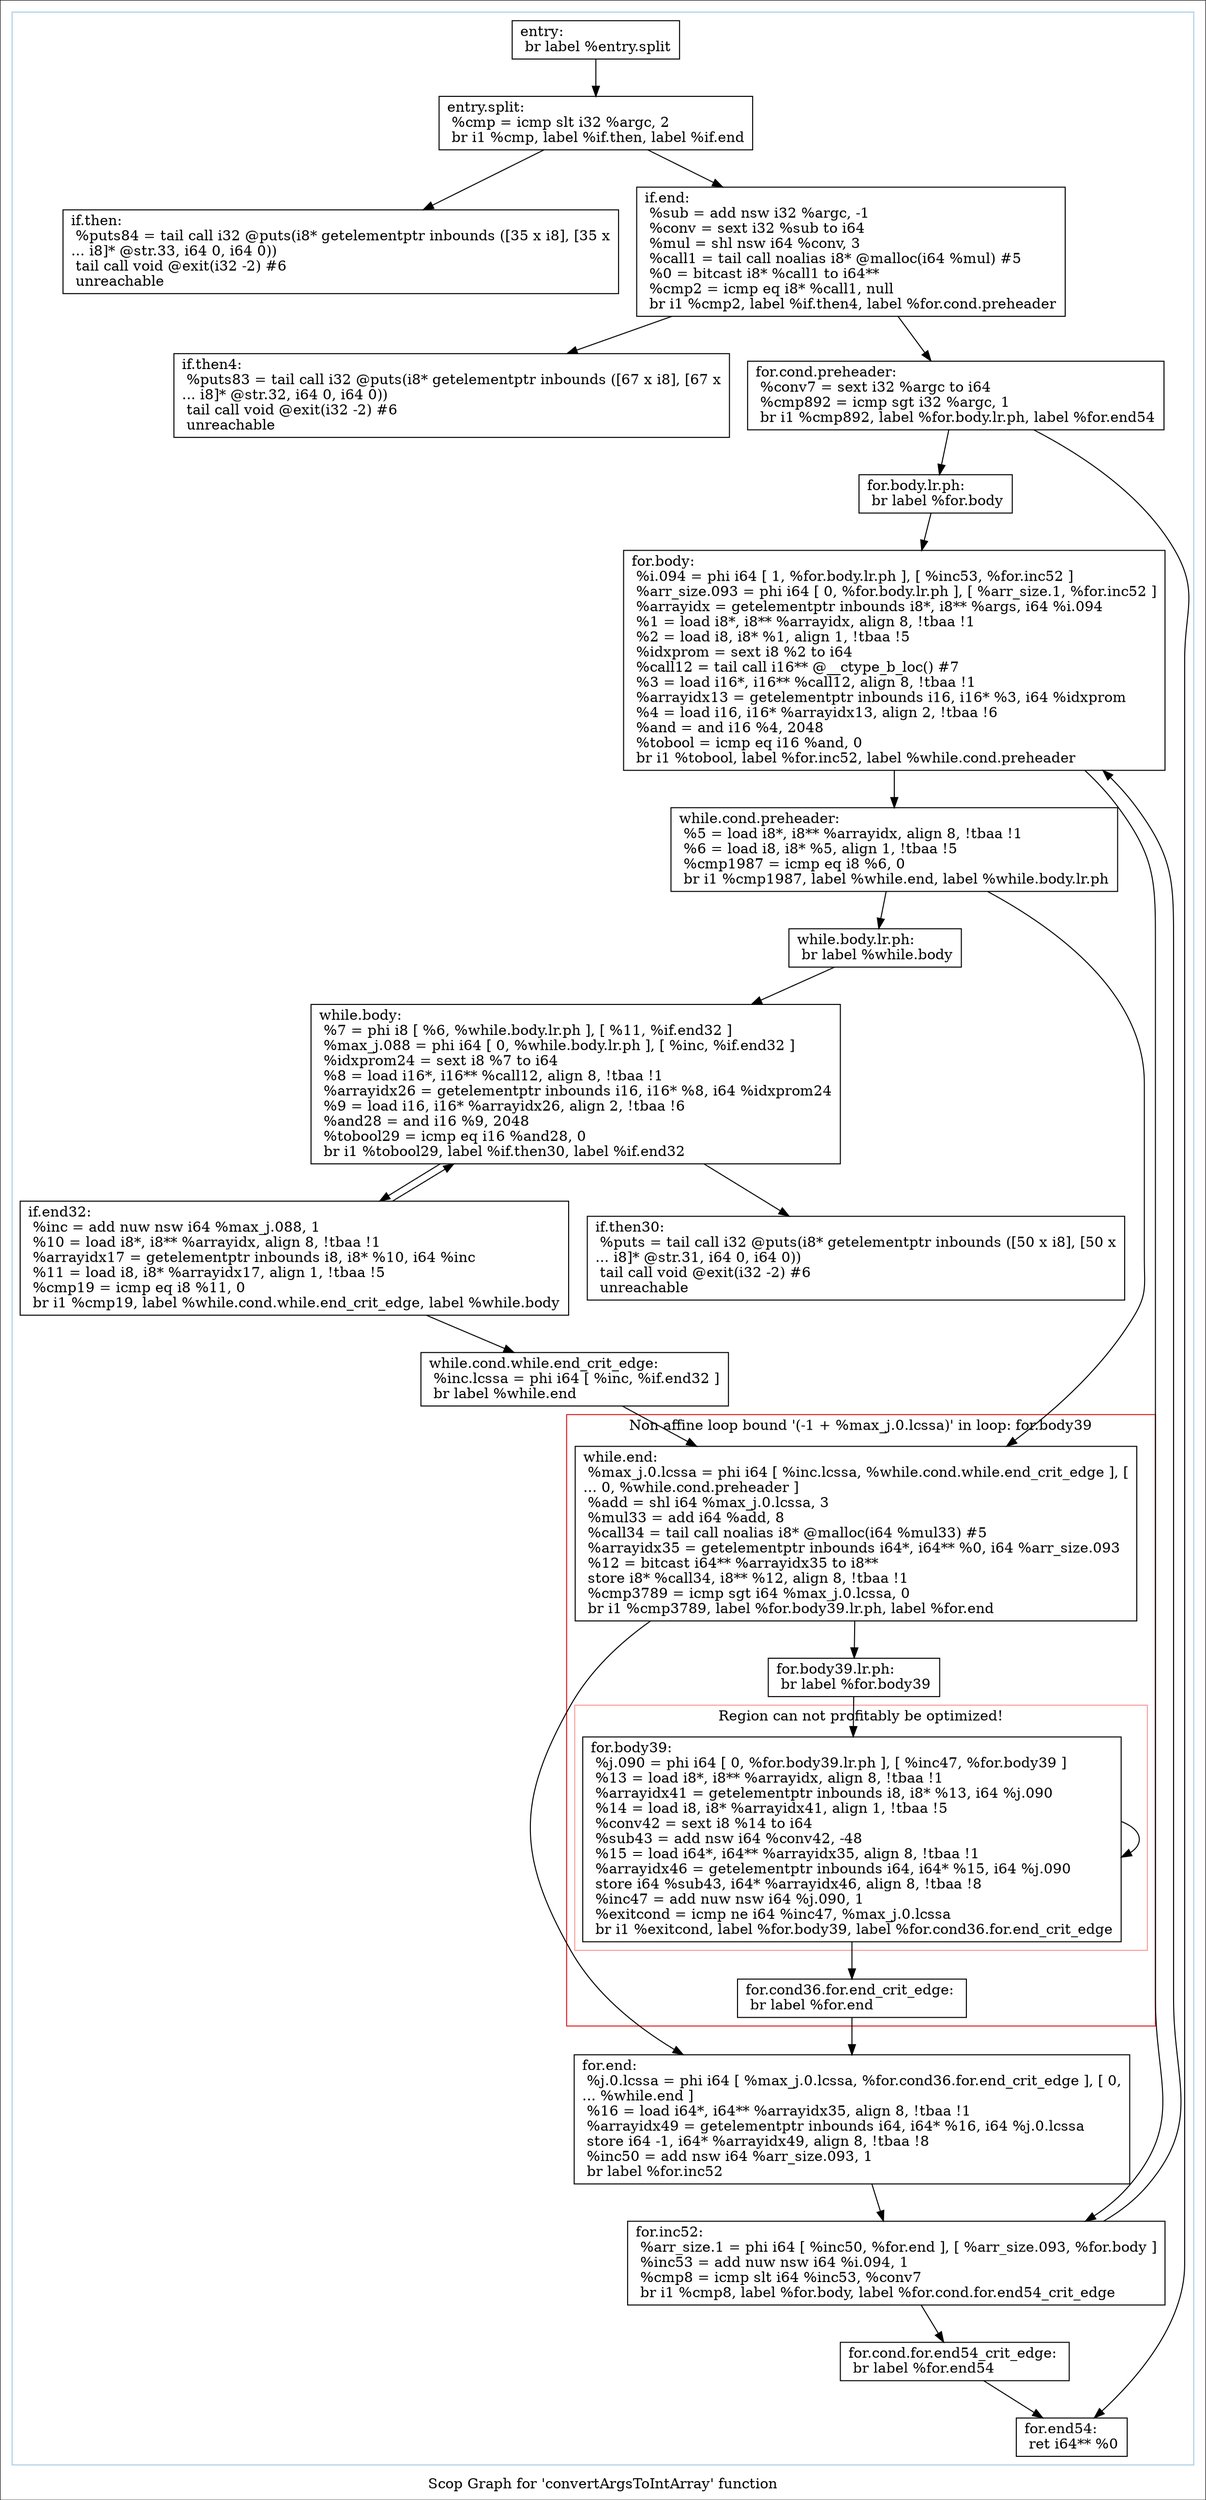 digraph "Scop Graph for 'convertArgsToIntArray' function" {
	label="Scop Graph for 'convertArgsToIntArray' function";

	Node0x9e69590 [shape=record,label="{entry:\l  br label %entry.split\l}"];
	Node0x9e69590 -> Node0x9eb2eb0;
	Node0x9eb2eb0 [shape=record,label="{entry.split:                                      \l  %cmp = icmp slt i32 %argc, 2\l  br i1 %cmp, label %if.then, label %if.end\l}"];
	Node0x9eb2eb0 -> Node0x9e842d0;
	Node0x9eb2eb0 -> Node0x9ea0870;
	Node0x9e842d0 [shape=record,label="{if.then:                                          \l  %puts84 = tail call i32 @puts(i8* getelementptr inbounds ([35 x i8], [35 x\l... i8]* @str.33, i64 0, i64 0))\l  tail call void @exit(i32 -2) #6\l  unreachable\l}"];
	Node0x9ea0870 [shape=record,label="{if.end:                                           \l  %sub = add nsw i32 %argc, -1\l  %conv = sext i32 %sub to i64\l  %mul = shl nsw i64 %conv, 3\l  %call1 = tail call noalias i8* @malloc(i64 %mul) #5\l  %0 = bitcast i8* %call1 to i64**\l  %cmp2 = icmp eq i8* %call1, null\l  br i1 %cmp2, label %if.then4, label %for.cond.preheader\l}"];
	Node0x9ea0870 -> Node0x9e74e60;
	Node0x9ea0870 -> Node0x9cd0a30;
	Node0x9e74e60 [shape=record,label="{if.then4:                                         \l  %puts83 = tail call i32 @puts(i8* getelementptr inbounds ([67 x i8], [67 x\l... i8]* @str.32, i64 0, i64 0))\l  tail call void @exit(i32 -2) #6\l  unreachable\l}"];
	Node0x9cd0a30 [shape=record,label="{for.cond.preheader:                               \l  %conv7 = sext i32 %argc to i64\l  %cmp892 = icmp sgt i32 %argc, 1\l  br i1 %cmp892, label %for.body.lr.ph, label %for.end54\l}"];
	Node0x9cd0a30 -> Node0x9ea2400;
	Node0x9cd0a30 -> Node0x9ee6600;
	Node0x9ea2400 [shape=record,label="{for.body.lr.ph:                                   \l  br label %for.body\l}"];
	Node0x9ea2400 -> Node0x9e95c30;
	Node0x9e95c30 [shape=record,label="{for.body:                                         \l  %i.094 = phi i64 [ 1, %for.body.lr.ph ], [ %inc53, %for.inc52 ]\l  %arr_size.093 = phi i64 [ 0, %for.body.lr.ph ], [ %arr_size.1, %for.inc52 ]\l  %arrayidx = getelementptr inbounds i8*, i8** %args, i64 %i.094\l  %1 = load i8*, i8** %arrayidx, align 8, !tbaa !1\l  %2 = load i8, i8* %1, align 1, !tbaa !5\l  %idxprom = sext i8 %2 to i64\l  %call12 = tail call i16** @__ctype_b_loc() #7\l  %3 = load i16*, i16** %call12, align 8, !tbaa !1\l  %arrayidx13 = getelementptr inbounds i16, i16* %3, i64 %idxprom\l  %4 = load i16, i16* %arrayidx13, align 2, !tbaa !6\l  %and = and i16 %4, 2048\l  %tobool = icmp eq i16 %and, 0\l  br i1 %tobool, label %for.inc52, label %while.cond.preheader\l}"];
	Node0x9e95c30 -> Node0x9e90f90;
	Node0x9e95c30 -> Node0x9ebf4c0;
	Node0x9e90f90 [shape=record,label="{for.inc52:                                        \l  %arr_size.1 = phi i64 [ %inc50, %for.end ], [ %arr_size.093, %for.body ]\l  %inc53 = add nuw nsw i64 %i.094, 1\l  %cmp8 = icmp slt i64 %inc53, %conv7\l  br i1 %cmp8, label %for.body, label %for.cond.for.end54_crit_edge\l}"];
	Node0x9e90f90 -> Node0x9e95c30;
	Node0x9e90f90 -> Node0x9d8f7d0;
	Node0x9d8f7d0 [shape=record,label="{for.cond.for.end54_crit_edge:                     \l  br label %for.end54\l}"];
	Node0x9d8f7d0 -> Node0x9ee6600;
	Node0x9ee6600 [shape=record,label="{for.end54:                                        \l  ret i64** %0\l}"];
	Node0x9ebf4c0 [shape=record,label="{while.cond.preheader:                             \l  %5 = load i8*, i8** %arrayidx, align 8, !tbaa !1\l  %6 = load i8, i8* %5, align 1, !tbaa !5\l  %cmp1987 = icmp eq i8 %6, 0\l  br i1 %cmp1987, label %while.end, label %while.body.lr.ph\l}"];
	Node0x9ebf4c0 -> Node0x9ec6a20;
	Node0x9ebf4c0 -> Node0x9ef17e0;
	Node0x9ec6a20 [shape=record,label="{while.end:                                        \l  %max_j.0.lcssa = phi i64 [ %inc.lcssa, %while.cond.while.end_crit_edge ], [\l... 0, %while.cond.preheader ]\l  %add = shl i64 %max_j.0.lcssa, 3\l  %mul33 = add i64 %add, 8\l  %call34 = tail call noalias i8* @malloc(i64 %mul33) #5\l  %arrayidx35 = getelementptr inbounds i64*, i64** %0, i64 %arr_size.093\l  %12 = bitcast i64** %arrayidx35 to i8**\l  store i8* %call34, i8** %12, align 8, !tbaa !1\l  %cmp3789 = icmp sgt i64 %max_j.0.lcssa, 0\l  br i1 %cmp3789, label %for.body39.lr.ph, label %for.end\l}"];
	Node0x9ec6a20 -> Node0x9e94c50;
	Node0x9ec6a20 -> Node0x9e84160;
	Node0x9e94c50 [shape=record,label="{for.body39.lr.ph:                                 \l  br label %for.body39\l}"];
	Node0x9e94c50 -> Node0x9e62f70;
	Node0x9e62f70 [shape=record,label="{for.body39:                                       \l  %j.090 = phi i64 [ 0, %for.body39.lr.ph ], [ %inc47, %for.body39 ]\l  %13 = load i8*, i8** %arrayidx, align 8, !tbaa !1\l  %arrayidx41 = getelementptr inbounds i8, i8* %13, i64 %j.090\l  %14 = load i8, i8* %arrayidx41, align 1, !tbaa !5\l  %conv42 = sext i8 %14 to i64\l  %sub43 = add nsw i64 %conv42, -48\l  %15 = load i64*, i64** %arrayidx35, align 8, !tbaa !1\l  %arrayidx46 = getelementptr inbounds i64, i64* %15, i64 %j.090\l  store i64 %sub43, i64* %arrayidx46, align 8, !tbaa !8\l  %inc47 = add nuw nsw i64 %j.090, 1\l  %exitcond = icmp ne i64 %inc47, %max_j.0.lcssa\l  br i1 %exitcond, label %for.body39, label %for.cond36.for.end_crit_edge\l}"];
	Node0x9e62f70 -> Node0x9e62f70[constraint=false];
	Node0x9e62f70 -> Node0x9e7b340;
	Node0x9e7b340 [shape=record,label="{for.cond36.for.end_crit_edge:                     \l  br label %for.end\l}"];
	Node0x9e7b340 -> Node0x9e84160;
	Node0x9e84160 [shape=record,label="{for.end:                                          \l  %j.0.lcssa = phi i64 [ %max_j.0.lcssa, %for.cond36.for.end_crit_edge ], [ 0,\l... %while.end ]\l  %16 = load i64*, i64** %arrayidx35, align 8, !tbaa !1\l  %arrayidx49 = getelementptr inbounds i64, i64* %16, i64 %j.0.lcssa\l  store i64 -1, i64* %arrayidx49, align 8, !tbaa !8\l  %inc50 = add nsw i64 %arr_size.093, 1\l  br label %for.inc52\l}"];
	Node0x9e84160 -> Node0x9e90f90;
	Node0x9ef17e0 [shape=record,label="{while.body.lr.ph:                                 \l  br label %while.body\l}"];
	Node0x9ef17e0 -> Node0x9ec2f50;
	Node0x9ec2f50 [shape=record,label="{while.body:                                       \l  %7 = phi i8 [ %6, %while.body.lr.ph ], [ %11, %if.end32 ]\l  %max_j.088 = phi i64 [ 0, %while.body.lr.ph ], [ %inc, %if.end32 ]\l  %idxprom24 = sext i8 %7 to i64\l  %8 = load i16*, i16** %call12, align 8, !tbaa !1\l  %arrayidx26 = getelementptr inbounds i16, i16* %8, i64 %idxprom24\l  %9 = load i16, i16* %arrayidx26, align 2, !tbaa !6\l  %and28 = and i16 %9, 2048\l  %tobool29 = icmp eq i16 %and28, 0\l  br i1 %tobool29, label %if.then30, label %if.end32\l}"];
	Node0x9ec2f50 -> Node0x9ec1640;
	Node0x9ec2f50 -> Node0x9e79820;
	Node0x9ec1640 [shape=record,label="{if.then30:                                        \l  %puts = tail call i32 @puts(i8* getelementptr inbounds ([50 x i8], [50 x\l... i8]* @str.31, i64 0, i64 0))\l  tail call void @exit(i32 -2) #6\l  unreachable\l}"];
	Node0x9e79820 [shape=record,label="{if.end32:                                         \l  %inc = add nuw nsw i64 %max_j.088, 1\l  %10 = load i8*, i8** %arrayidx, align 8, !tbaa !1\l  %arrayidx17 = getelementptr inbounds i8, i8* %10, i64 %inc\l  %11 = load i8, i8* %arrayidx17, align 1, !tbaa !5\l  %cmp19 = icmp eq i8 %11, 0\l  br i1 %cmp19, label %while.cond.while.end_crit_edge, label %while.body\l}"];
	Node0x9e79820 -> Node0x9e5d410;
	Node0x9e79820 -> Node0x9ec2f50;
	Node0x9e5d410 [shape=record,label="{while.cond.while.end_crit_edge:                   \l  %inc.lcssa = phi i64 [ %inc, %if.end32 ]\l  br label %while.end\l}"];
	Node0x9e5d410 -> Node0x9ec6a20;
	colorscheme = "paired12"
        subgraph cluster_0x9ebf570 {
          label = "";
          style = solid;
          color = 1
          subgraph cluster_0x9e85300 {
            label = "Non affine loop bound '(-1 + %max_j.0.lcssa)' in loop: for.body39";
            style = solid;
            color = 6
            subgraph cluster_0x9ebdd80 {
              label = "Region can not profitably be optimized!";
              style = solid;
              color = 5
              Node0x9e62f70;
            }
            Node0x9ec6a20;
            Node0x9e94c50;
            Node0x9e7b340;
          }
          Node0x9e69590;
          Node0x9eb2eb0;
          Node0x9e842d0;
          Node0x9ea0870;
          Node0x9e74e60;
          Node0x9cd0a30;
          Node0x9ea2400;
          Node0x9e95c30;
          Node0x9e90f90;
          Node0x9d8f7d0;
          Node0x9ee6600;
          Node0x9ebf4c0;
          Node0x9e84160;
          Node0x9ef17e0;
          Node0x9ec2f50;
          Node0x9ec1640;
          Node0x9e79820;
          Node0x9e5d410;
        }
}
